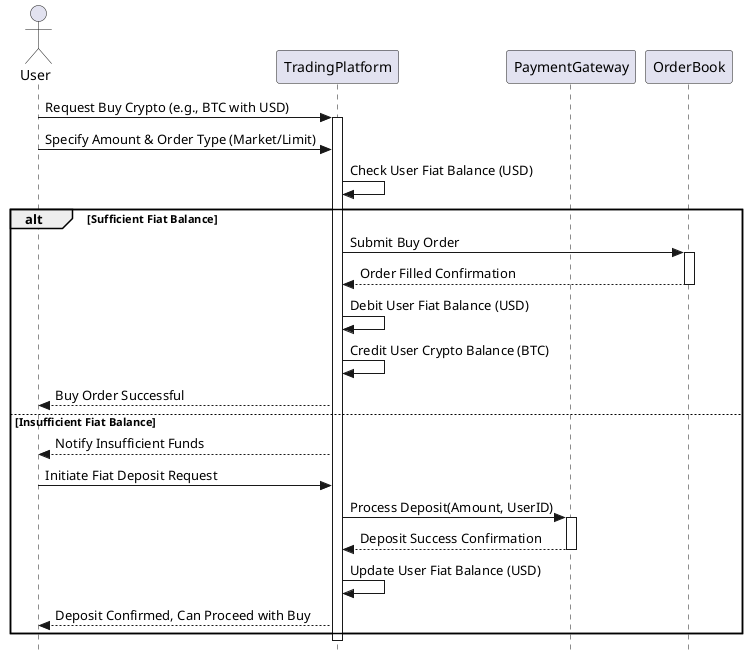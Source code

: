 @startuml sequence
skinparam style strictuml
actor User
participant TradingPlatform
participant PaymentGateway
participant OrderBook

User -> TradingPlatform: Request Buy Crypto (e.g., BTC with USD)
activate TradingPlatform

User -> TradingPlatform: Specify Amount & Order Type (Market/Limit)

TradingPlatform -> TradingPlatform: Check User Fiat Balance (USD)

alt Sufficient Fiat Balance

    TradingPlatform -> OrderBook: Submit Buy Order
    activate OrderBook
    OrderBook --> TradingPlatform: Order Filled Confirmation
    deactivate OrderBook
    TradingPlatform -> TradingPlatform: Debit User Fiat Balance (USD)
    TradingPlatform -> TradingPlatform: Credit User Crypto Balance (BTC)
    TradingPlatform --> User: Buy Order Successful

else Insufficient Fiat Balance

    TradingPlatform --> User: Notify Insufficient Funds
    User -> TradingPlatform: Initiate Fiat Deposit Request
    TradingPlatform -> PaymentGateway: Process Deposit(Amount, UserID)
    activate PaymentGateway
    PaymentGateway --> TradingPlatform: Deposit Success Confirmation
    deactivate PaymentGateway
    TradingPlatform -> TradingPlatform: Update User Fiat Balance (USD)
    TradingPlatform --> User: Deposit Confirmed, Can Proceed with Buy

end

deactivate TradingPlatform

@enduml